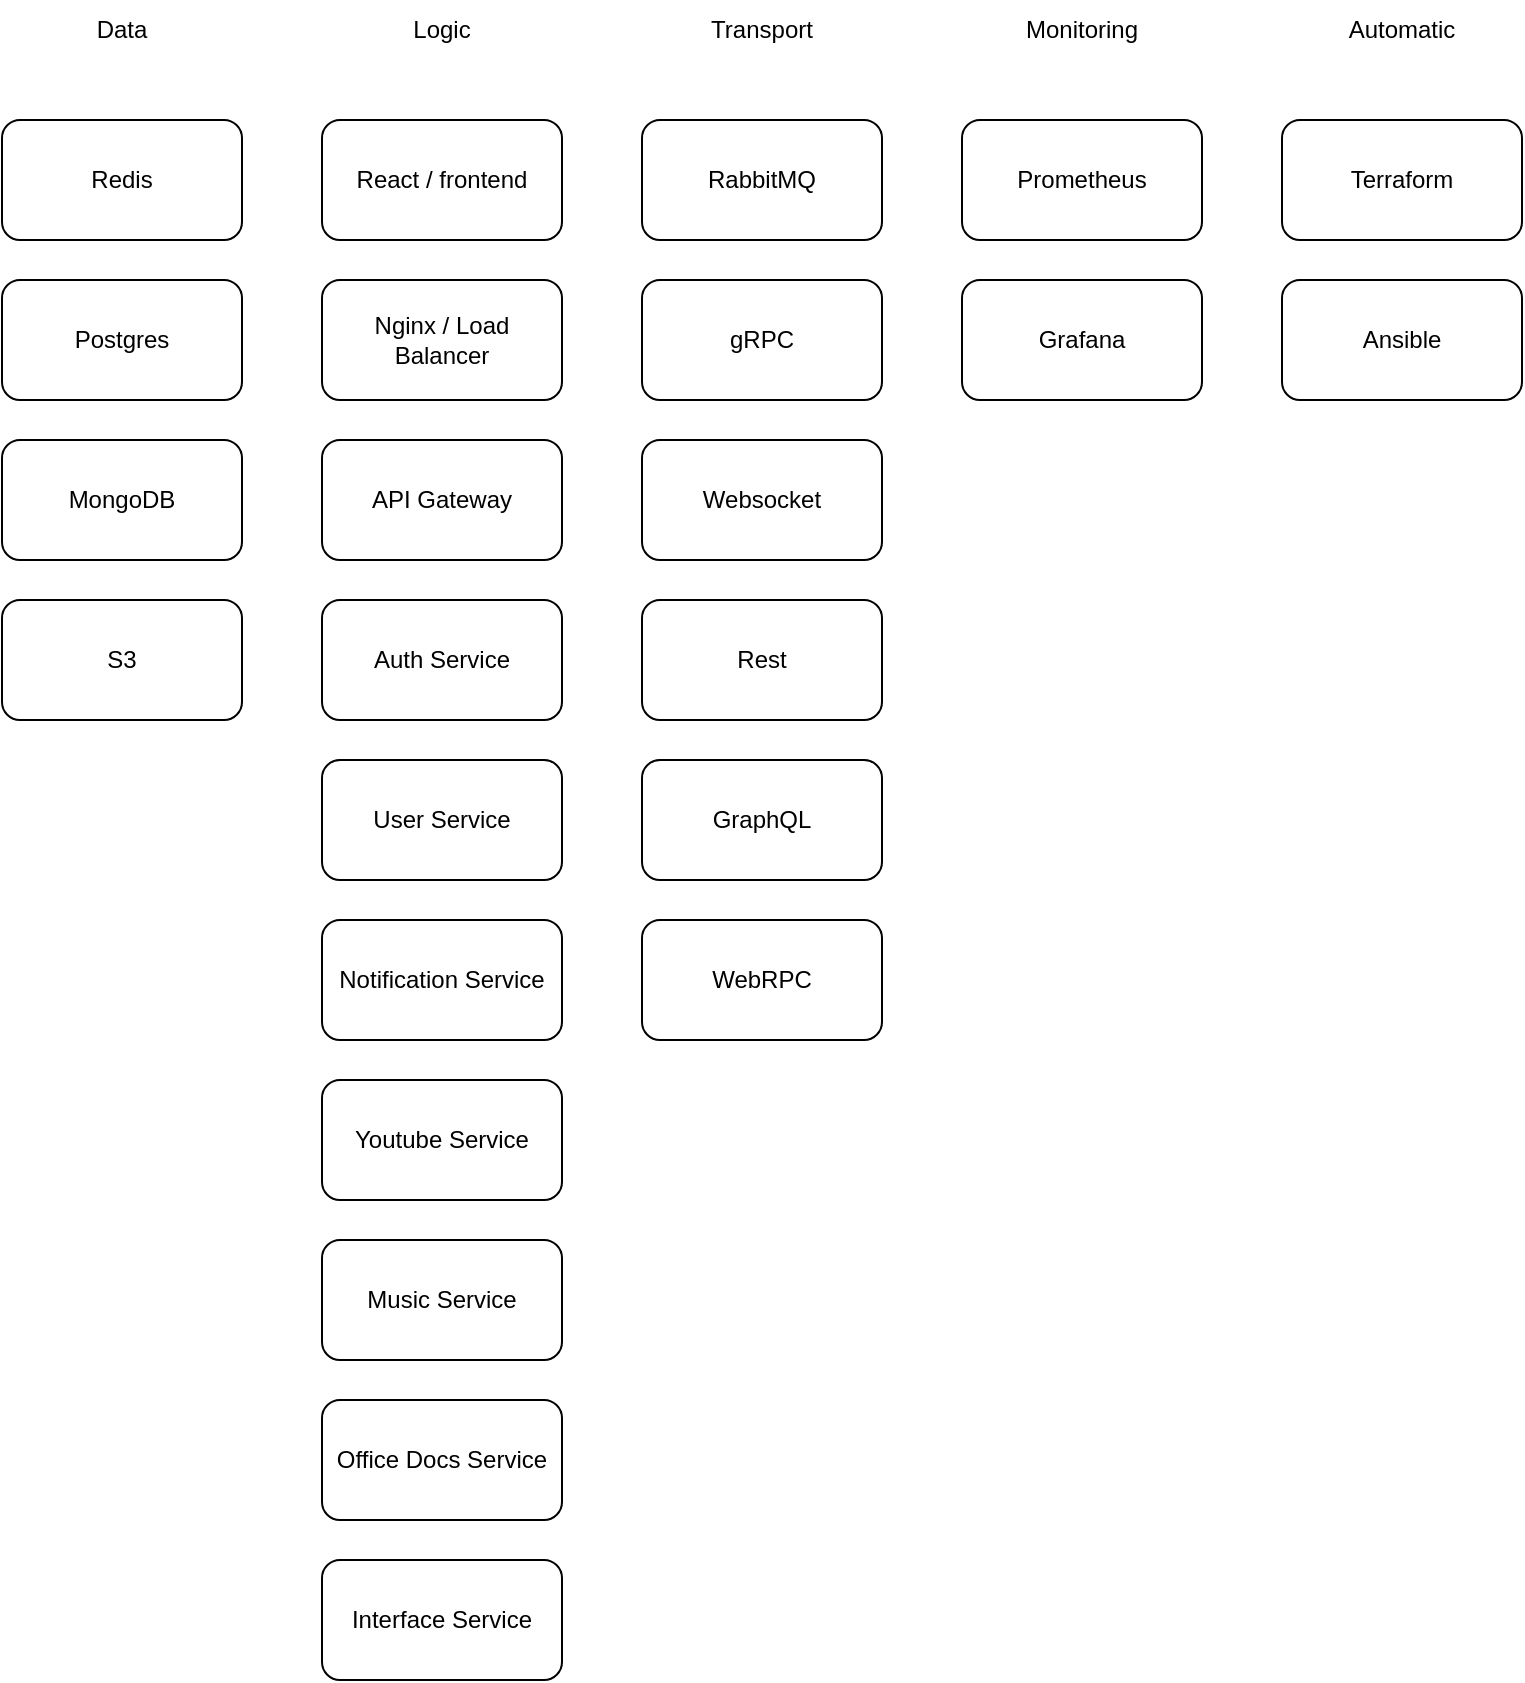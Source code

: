 <mxfile>
    <diagram id="iOAkb1N7Pz8WxmRG9bn1" name="Page-1">
        <mxGraphModel dx="1216" dy="787" grid="1" gridSize="10" guides="1" tooltips="1" connect="1" arrows="1" fold="1" page="1" pageScale="1" pageWidth="827" pageHeight="1169" math="0" shadow="0">
            <root>
                <mxCell id="0"/>
                <mxCell id="1" parent="0"/>
                <mxCell id="10" value="React / frontend" style="rounded=1;whiteSpace=wrap;html=1;" vertex="1" parent="1">
                    <mxGeometry x="194" y="90" width="120" height="60" as="geometry"/>
                </mxCell>
                <mxCell id="11" value="Nginx / Load Balancer" style="rounded=1;whiteSpace=wrap;html=1;" vertex="1" parent="1">
                    <mxGeometry x="194" y="170" width="120" height="60" as="geometry"/>
                </mxCell>
                <mxCell id="12" value="API Gateway" style="rounded=1;whiteSpace=wrap;html=1;" vertex="1" parent="1">
                    <mxGeometry x="194" y="250" width="120" height="60" as="geometry"/>
                </mxCell>
                <mxCell id="13" value="Auth Service" style="rounded=1;whiteSpace=wrap;html=1;" vertex="1" parent="1">
                    <mxGeometry x="194" y="330" width="120" height="60" as="geometry"/>
                </mxCell>
                <mxCell id="14" value="User Service" style="rounded=1;whiteSpace=wrap;html=1;" vertex="1" parent="1">
                    <mxGeometry x="194" y="410" width="120" height="60" as="geometry"/>
                </mxCell>
                <mxCell id="15" value="Redis" style="rounded=1;whiteSpace=wrap;html=1;" vertex="1" parent="1">
                    <mxGeometry x="34" y="90" width="120" height="60" as="geometry"/>
                </mxCell>
                <mxCell id="16" value="Postgres" style="rounded=1;whiteSpace=wrap;html=1;" vertex="1" parent="1">
                    <mxGeometry x="34" y="170" width="120" height="60" as="geometry"/>
                </mxCell>
                <mxCell id="17" value="MongoDB" style="rounded=1;whiteSpace=wrap;html=1;" vertex="1" parent="1">
                    <mxGeometry x="34" y="250" width="120" height="60" as="geometry"/>
                </mxCell>
                <mxCell id="18" value="RabbitMQ" style="rounded=1;whiteSpace=wrap;html=1;" vertex="1" parent="1">
                    <mxGeometry x="354" y="90" width="120" height="60" as="geometry"/>
                </mxCell>
                <mxCell id="19" value="Notification Service" style="rounded=1;whiteSpace=wrap;html=1;" vertex="1" parent="1">
                    <mxGeometry x="194" y="490" width="120" height="60" as="geometry"/>
                </mxCell>
                <mxCell id="20" value="Prometheus" style="rounded=1;whiteSpace=wrap;html=1;" vertex="1" parent="1">
                    <mxGeometry x="514" y="90" width="120" height="60" as="geometry"/>
                </mxCell>
                <mxCell id="21" value="S3" style="rounded=1;whiteSpace=wrap;html=1;" vertex="1" parent="1">
                    <mxGeometry x="34" y="330" width="120" height="60" as="geometry"/>
                </mxCell>
                <mxCell id="22" value="Grafana" style="rounded=1;whiteSpace=wrap;html=1;" vertex="1" parent="1">
                    <mxGeometry x="514" y="170" width="120" height="60" as="geometry"/>
                </mxCell>
                <mxCell id="23" value="gRPC" style="rounded=1;whiteSpace=wrap;html=1;" vertex="1" parent="1">
                    <mxGeometry x="354" y="170" width="120" height="60" as="geometry"/>
                </mxCell>
                <mxCell id="24" value="Websocket" style="rounded=1;whiteSpace=wrap;html=1;" vertex="1" parent="1">
                    <mxGeometry x="354" y="250" width="120" height="60" as="geometry"/>
                </mxCell>
                <mxCell id="25" value="Rest" style="rounded=1;whiteSpace=wrap;html=1;" vertex="1" parent="1">
                    <mxGeometry x="354" y="330" width="120" height="60" as="geometry"/>
                </mxCell>
                <mxCell id="26" value="GraphQL" style="rounded=1;whiteSpace=wrap;html=1;" vertex="1" parent="1">
                    <mxGeometry x="354" y="410" width="120" height="60" as="geometry"/>
                </mxCell>
                <mxCell id="27" value="Terraform" style="rounded=1;whiteSpace=wrap;html=1;" vertex="1" parent="1">
                    <mxGeometry x="674" y="90" width="120" height="60" as="geometry"/>
                </mxCell>
                <mxCell id="28" value="Ansible" style="rounded=1;whiteSpace=wrap;html=1;" vertex="1" parent="1">
                    <mxGeometry x="674" y="170" width="120" height="60" as="geometry"/>
                </mxCell>
                <mxCell id="31" value="Data" style="text;html=1;align=center;verticalAlign=middle;whiteSpace=wrap;rounded=0;" vertex="1" parent="1">
                    <mxGeometry x="64" y="30" width="60" height="30" as="geometry"/>
                </mxCell>
                <mxCell id="32" value="Logic" style="text;html=1;align=center;verticalAlign=middle;whiteSpace=wrap;rounded=0;" vertex="1" parent="1">
                    <mxGeometry x="224" y="30" width="60" height="30" as="geometry"/>
                </mxCell>
                <mxCell id="33" value="Transport" style="text;html=1;align=center;verticalAlign=middle;whiteSpace=wrap;rounded=0;" vertex="1" parent="1">
                    <mxGeometry x="384" y="30" width="60" height="30" as="geometry"/>
                </mxCell>
                <mxCell id="34" value="Monitoring" style="text;html=1;align=center;verticalAlign=middle;whiteSpace=wrap;rounded=0;" vertex="1" parent="1">
                    <mxGeometry x="544" y="30" width="60" height="30" as="geometry"/>
                </mxCell>
                <mxCell id="35" value="Automatic" style="text;html=1;align=center;verticalAlign=middle;whiteSpace=wrap;rounded=0;" vertex="1" parent="1">
                    <mxGeometry x="704" y="30" width="60" height="30" as="geometry"/>
                </mxCell>
                <mxCell id="36" value="Youtube Service" style="rounded=1;whiteSpace=wrap;html=1;" vertex="1" parent="1">
                    <mxGeometry x="194" y="570" width="120" height="60" as="geometry"/>
                </mxCell>
                <mxCell id="37" value="Music Service" style="rounded=1;whiteSpace=wrap;html=1;" vertex="1" parent="1">
                    <mxGeometry x="194" y="650" width="120" height="60" as="geometry"/>
                </mxCell>
                <mxCell id="38" value="Office Docs Service" style="rounded=1;whiteSpace=wrap;html=1;" vertex="1" parent="1">
                    <mxGeometry x="194" y="730" width="120" height="60" as="geometry"/>
                </mxCell>
                <mxCell id="39" value="Interface Service" style="rounded=1;whiteSpace=wrap;html=1;" vertex="1" parent="1">
                    <mxGeometry x="194" y="810" width="120" height="60" as="geometry"/>
                </mxCell>
                <mxCell id="40" value="WebRPC" style="rounded=1;whiteSpace=wrap;html=1;" vertex="1" parent="1">
                    <mxGeometry x="354" y="490" width="120" height="60" as="geometry"/>
                </mxCell>
            </root>
        </mxGraphModel>
    </diagram>
</mxfile>